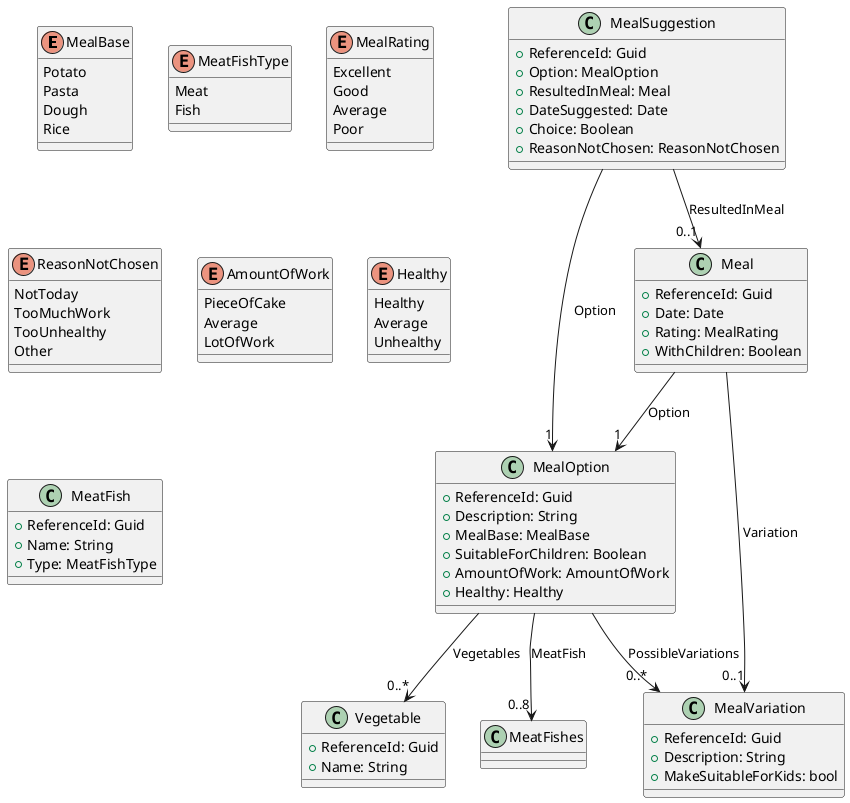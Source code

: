 @startuml MealPlanningClassDiagram

enum MealBase {
    Potato
    Pasta
    Dough
    Rice
}

enum MeatFishType {
    Meat
    Fish
}

enum MealRating {
    Excellent
    Good
    Average
    Poor
}

enum ReasonNotChosen {
    NotToday
    TooMuchWork
    TooUnhealthy
    Other
}

enum AmountOfWork {
    PieceOfCake
    Average
    LotOfWork
}

enum Healthy {
    Healthy
    Average
    Unhealthy
}

class MealOption {
  + ReferenceId: Guid
  + Description: String
  + MealBase: MealBase
  + SuitableForChildren: Boolean
  + AmountOfWork: AmountOfWork
  + Healthy: Healthy
}

class Vegetable {
  + ReferenceId: Guid
  + Name: String
}

class MeatFish {
  + ReferenceId: Guid
  + Name: String
  + Type: MeatFishType
}

class MealVariation {
  + ReferenceId: Guid
  + Description: String
  + MakeSuitableForKids: bool
}

class Meal {
  + ReferenceId: Guid
  + Date: Date
  + Rating: MealRating
  + WithChildren: Boolean
}

class MealSuggestion {
  + ReferenceId: Guid
  + Option: MealOption
  + ResultedInMeal: Meal
  + DateSuggested: Date
  + Choice: Boolean
  + ReasonNotChosen: ReasonNotChosen
}

Meal --> "1" MealOption : Option
Meal --> "0..1" MealVariation : Variation
MealOption --> "0..8" MeatFishes : MeatFish
MealOption --> "0..*" MealVariation : PossibleVariations
MealOption --> "0..*" Vegetable : Vegetables
MealSuggestion --> "1" MealOption : Option
MealSuggestion --> "0..1" Meal : ResultedInMeal

@enduml
